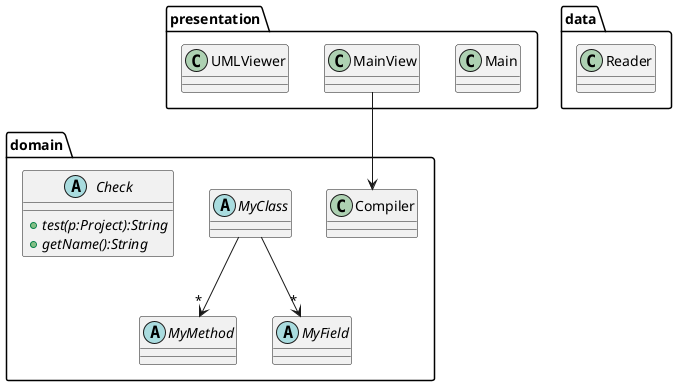 @startuml

package presentation{
	class Main{
	
	}
	
	class MainView{}
	
	class UMLViewer{}
	
}

package domain{

	class Compiler{
	
	}
	
	abstract class MyClass{
	
	}
	
	abstract class MyMethod{
	
	}
	
	abstract class MyField{
	
	}
	
	abstract class Check{
		+{abstract}test(p:Project):String
		+{abstract}getName():String
	}
	
}

package data{
	class Reader{
	
	}
}

MyClass-->"*"MyMethod
MyClass-->"*"MyField
MainView-->Compiler


@enduml
